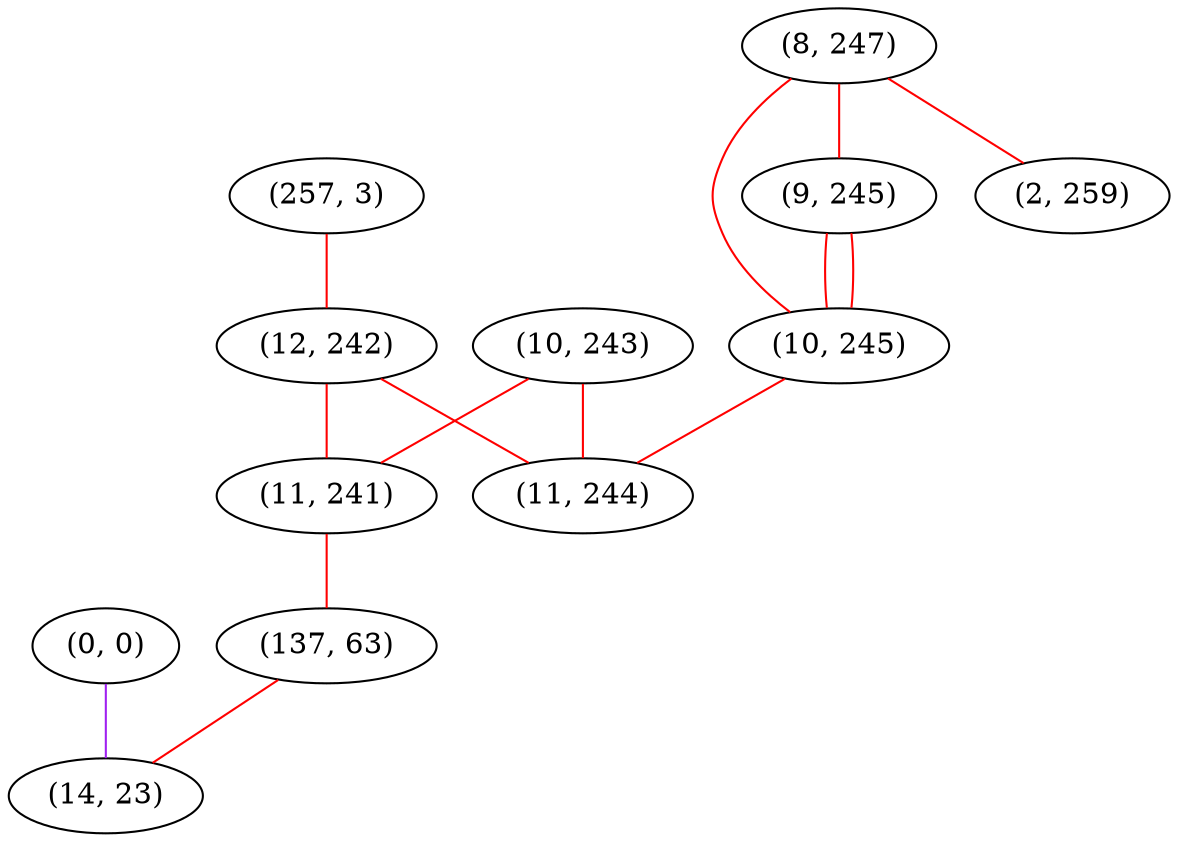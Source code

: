 graph "" {
"(257, 3)";
"(8, 247)";
"(9, 245)";
"(10, 243)";
"(0, 0)";
"(12, 242)";
"(10, 245)";
"(11, 241)";
"(11, 244)";
"(137, 63)";
"(2, 259)";
"(14, 23)";
"(257, 3)" -- "(12, 242)"  [color=red, key=0, weight=1];
"(8, 247)" -- "(9, 245)"  [color=red, key=0, weight=1];
"(8, 247)" -- "(10, 245)"  [color=red, key=0, weight=1];
"(8, 247)" -- "(2, 259)"  [color=red, key=0, weight=1];
"(9, 245)" -- "(10, 245)"  [color=red, key=0, weight=1];
"(9, 245)" -- "(10, 245)"  [color=red, key=1, weight=1];
"(10, 243)" -- "(11, 241)"  [color=red, key=0, weight=1];
"(10, 243)" -- "(11, 244)"  [color=red, key=0, weight=1];
"(0, 0)" -- "(14, 23)"  [color=purple, key=0, weight=4];
"(12, 242)" -- "(11, 241)"  [color=red, key=0, weight=1];
"(12, 242)" -- "(11, 244)"  [color=red, key=0, weight=1];
"(10, 245)" -- "(11, 244)"  [color=red, key=0, weight=1];
"(11, 241)" -- "(137, 63)"  [color=red, key=0, weight=1];
"(137, 63)" -- "(14, 23)"  [color=red, key=0, weight=1];
}
